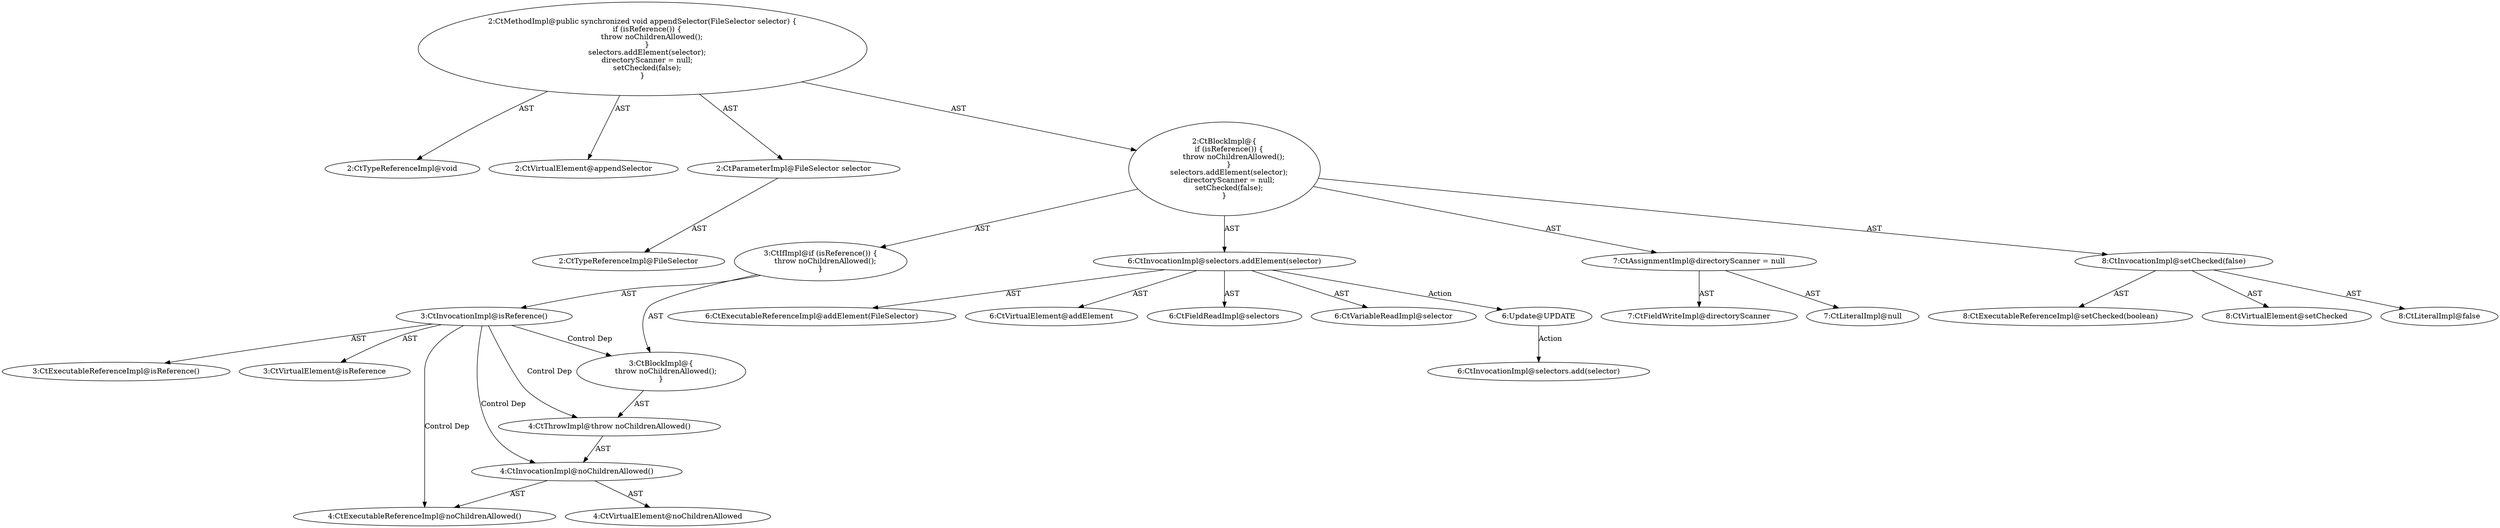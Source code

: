 digraph "appendSelector#?,FileSelector" {
0 [label="2:CtTypeReferenceImpl@void" shape=ellipse]
1 [label="2:CtVirtualElement@appendSelector" shape=ellipse]
2 [label="2:CtParameterImpl@FileSelector selector" shape=ellipse]
3 [label="2:CtTypeReferenceImpl@FileSelector" shape=ellipse]
4 [label="3:CtExecutableReferenceImpl@isReference()" shape=ellipse]
5 [label="3:CtVirtualElement@isReference" shape=ellipse]
6 [label="3:CtInvocationImpl@isReference()" shape=ellipse]
7 [label="4:CtExecutableReferenceImpl@noChildrenAllowed()" shape=ellipse]
8 [label="4:CtVirtualElement@noChildrenAllowed" shape=ellipse]
9 [label="4:CtInvocationImpl@noChildrenAllowed()" shape=ellipse]
10 [label="4:CtThrowImpl@throw noChildrenAllowed()" shape=ellipse]
11 [label="3:CtBlockImpl@\{
    throw noChildrenAllowed();
\}" shape=ellipse]
12 [label="3:CtIfImpl@if (isReference()) \{
    throw noChildrenAllowed();
\}" shape=ellipse]
13 [label="6:CtExecutableReferenceImpl@addElement(FileSelector)" shape=ellipse]
14 [label="6:CtVirtualElement@addElement" shape=ellipse]
15 [label="6:CtFieldReadImpl@selectors" shape=ellipse]
16 [label="6:CtVariableReadImpl@selector" shape=ellipse]
17 [label="6:CtInvocationImpl@selectors.addElement(selector)" shape=ellipse]
18 [label="7:CtFieldWriteImpl@directoryScanner" shape=ellipse]
19 [label="7:CtLiteralImpl@null" shape=ellipse]
20 [label="7:CtAssignmentImpl@directoryScanner = null" shape=ellipse]
21 [label="8:CtExecutableReferenceImpl@setChecked(boolean)" shape=ellipse]
22 [label="8:CtVirtualElement@setChecked" shape=ellipse]
23 [label="8:CtLiteralImpl@false" shape=ellipse]
24 [label="8:CtInvocationImpl@setChecked(false)" shape=ellipse]
25 [label="2:CtBlockImpl@\{
    if (isReference()) \{
        throw noChildrenAllowed();
    \}
    selectors.addElement(selector);
    directoryScanner = null;
    setChecked(false);
\}" shape=ellipse]
26 [label="2:CtMethodImpl@public synchronized void appendSelector(FileSelector selector) \{
    if (isReference()) \{
        throw noChildrenAllowed();
    \}
    selectors.addElement(selector);
    directoryScanner = null;
    setChecked(false);
\}" shape=ellipse]
27 [label="6:Update@UPDATE" shape=ellipse]
28 [label="6:CtInvocationImpl@selectors.add(selector)" shape=ellipse]
2 -> 3 [label="AST"];
6 -> 5 [label="AST"];
6 -> 4 [label="AST"];
6 -> 11 [label="Control Dep"];
6 -> 10 [label="Control Dep"];
6 -> 9 [label="Control Dep"];
6 -> 7 [label="Control Dep"];
9 -> 8 [label="AST"];
9 -> 7 [label="AST"];
10 -> 9 [label="AST"];
11 -> 10 [label="AST"];
12 -> 6 [label="AST"];
12 -> 11 [label="AST"];
17 -> 14 [label="AST"];
17 -> 15 [label="AST"];
17 -> 13 [label="AST"];
17 -> 16 [label="AST"];
17 -> 27 [label="Action"];
20 -> 18 [label="AST"];
20 -> 19 [label="AST"];
24 -> 22 [label="AST"];
24 -> 21 [label="AST"];
24 -> 23 [label="AST"];
25 -> 12 [label="AST"];
25 -> 17 [label="AST"];
25 -> 20 [label="AST"];
25 -> 24 [label="AST"];
26 -> 1 [label="AST"];
26 -> 0 [label="AST"];
26 -> 2 [label="AST"];
26 -> 25 [label="AST"];
27 -> 28 [label="Action"];
}